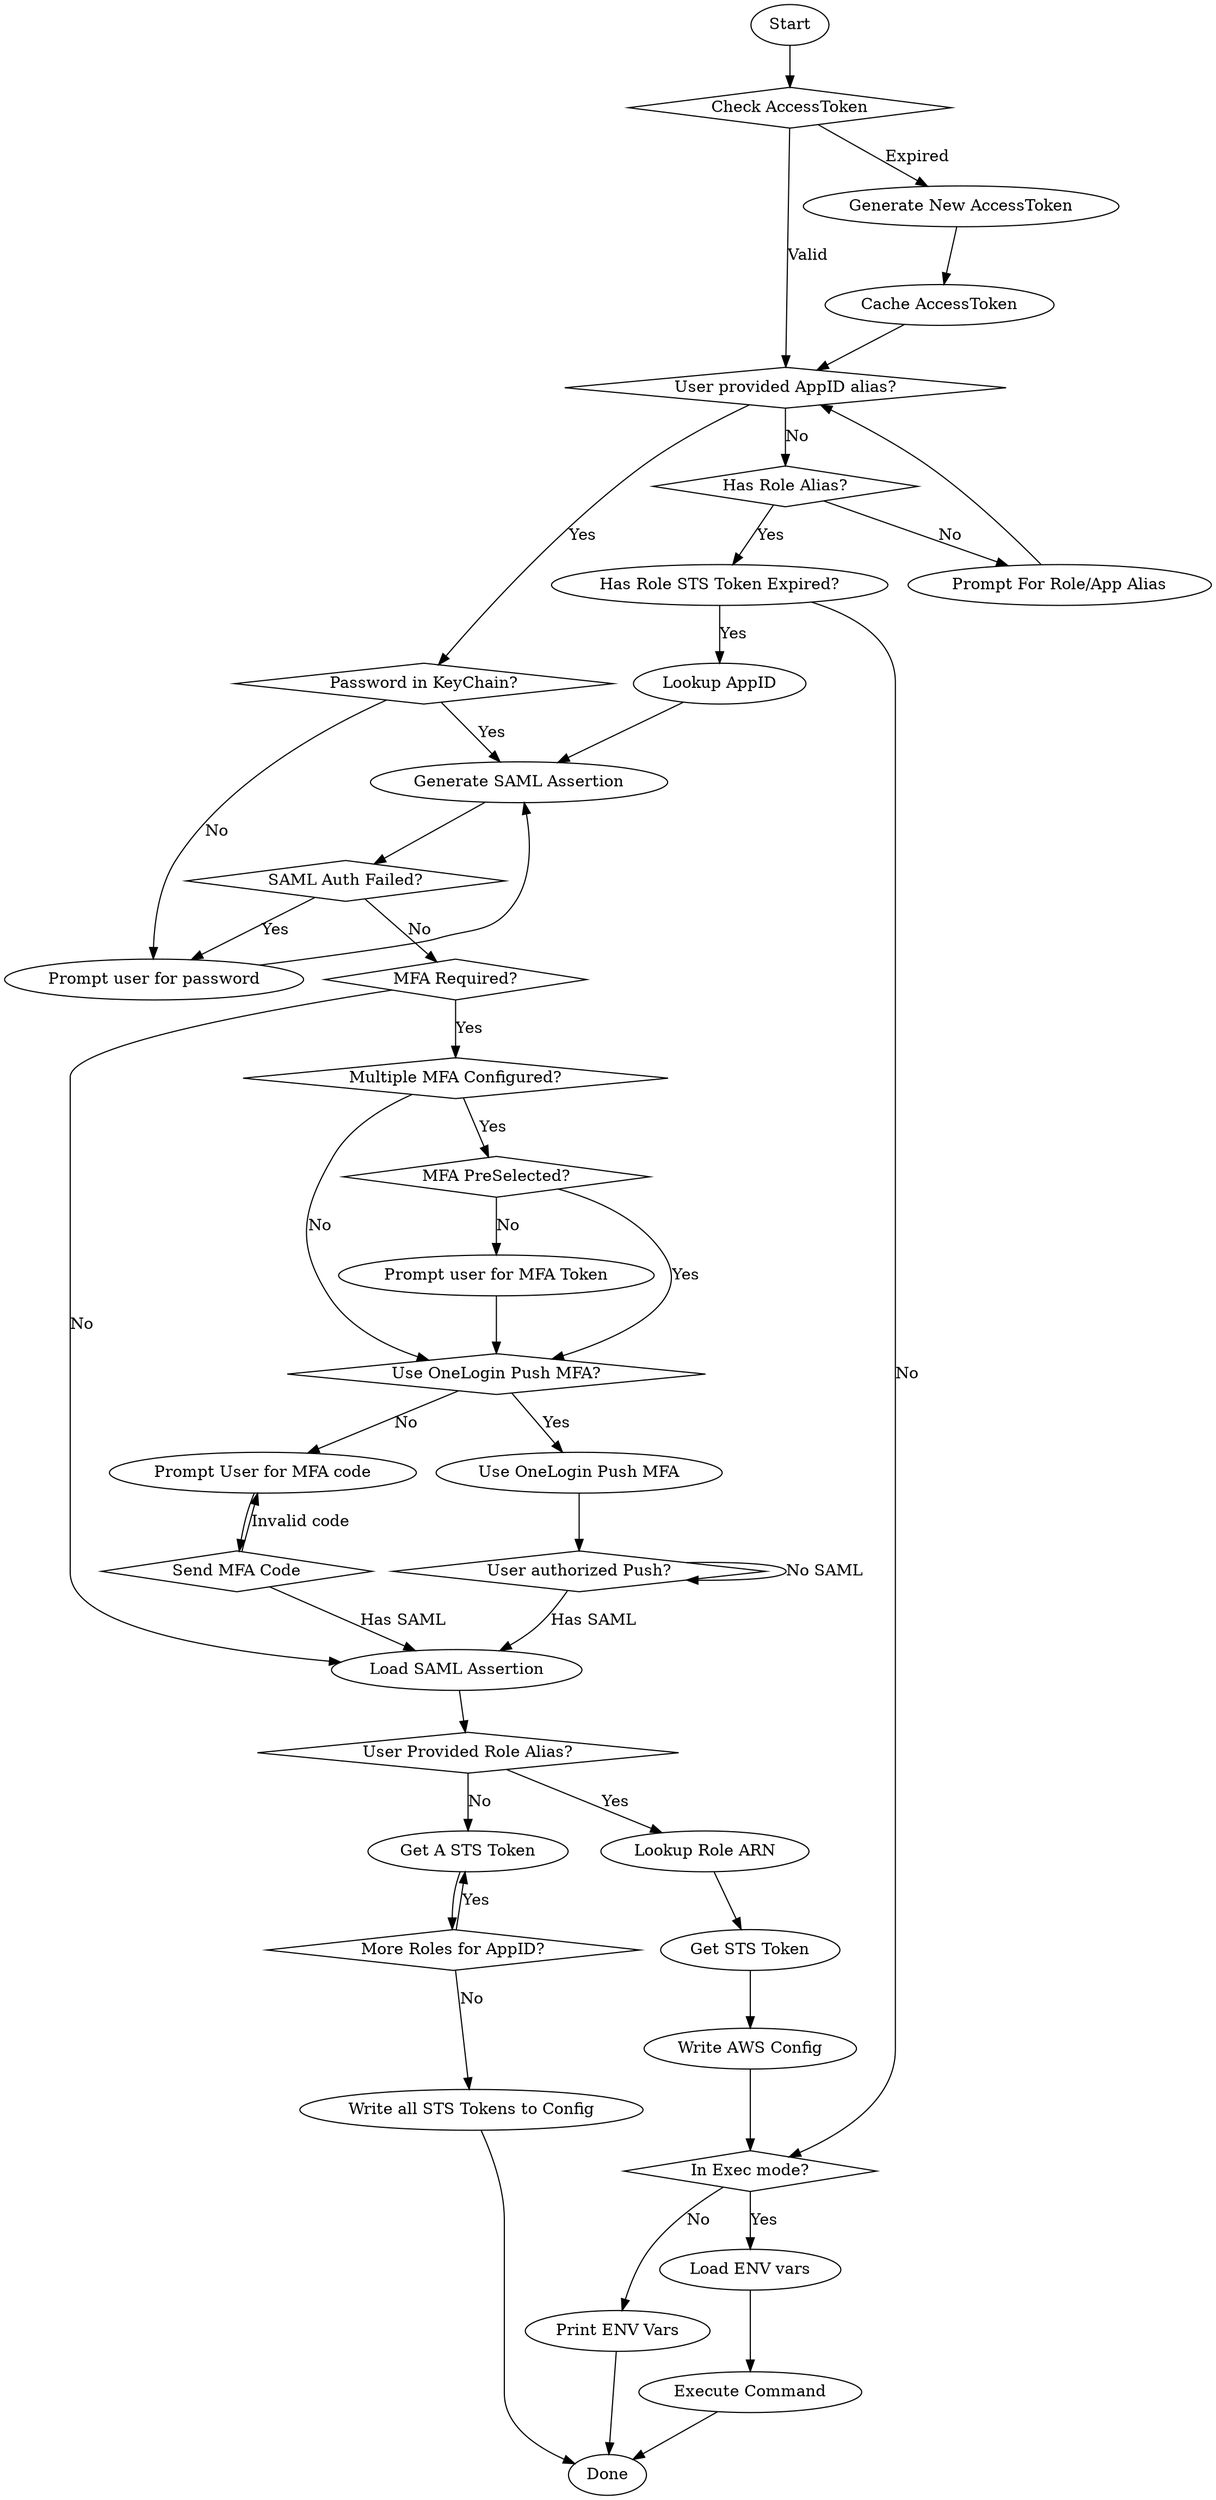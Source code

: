 digraph g {
    Start -> AT_Check 
    AT_Check [label="Check AccessToken" shape=diamond]
    AT_Check -> OAuth2 [label="Expired"]
    OAuth2 [label="Generate New AccessToken"]
    AT_Check -> Have_AppAlias [label="Valid"]
    OAuth2 -> CacheOAuth2
    CacheOAuth2 [label="Cache AccessToken"]
    CacheOAuth2 -> Have_AppAlias 
    Have_AppAlias [label="User provided AppID alias?" shape=diamond]
    Have_AppAlias -> Have_RoleAlias [label="No"]
    Have_AppAlias -> Has_Pass [label="Yes"]
    Has_Pass [label="Password in KeyChain?" shape=diamond]
    Has_Pass -> SAML_Assert [label="Yes"]
    Has_Pass -> Prompt_Pass [label="No"]
    Prompt_Pass -> SAML_Assert
    Prompt_Pass [label="Prompt user for password"]

    SAML_Assert -> SAML_Auth_Failed
    SAML_Assert [label="Generate SAML Assertion"]
    SAML_Auth_Failed [label="SAML Auth Failed?" shape=diamond]
    SAML_Auth_Failed -> Prompt_Pass [label="Yes"]
    SAML_Auth_Failed -> MFA_Required [label="No"]

    MFA_Required [label="MFA Required?" shape=diamond]
    MFA_Required -> Multiple_MFA [label="Yes"]
    MFA_Required -> GET_SAML_Assertion [label="No"]

    Multiple_MFA [label="Multiple MFA Configured?" shape=diamond]
    Multiple_MFA -> MFA_Push [label="No"]
    Multiple_MFA -> MFA_Preselect [label="Yes"]

    MFA_Preselect [label="MFA PreSelected?" shape=diamond]
    MFA_Preselect -> MFA_Push [label="Yes"]
    MFA_Preselect -> Choose_MFA [label="No"]

    MFA_Push [label="Use OneLogin Push MFA?" shape=diamond]
    MFA_Push -> Push_MFA [label="Yes"]
    MFA_Push -> Prompt_MFA [label="No"]

    Choose_MFA [label="Prompt user for MFA Token"]
    Choose_MFA -> MFA_Push

    Prompt_MFA -> Send_MFA
    Prompt_MFA [label="Prompt User for MFA code"]

    Send_MFA -> GET_SAML_Assertion [label="Has SAML"]
    Send_MFA [label="Send MFA Code" shape=diamond]
    Send_MFA -> Prompt_MFA [label="Invalid code"]

    Push_MFA -> Poll_MFA
    Push_MFA [label="Use OneLogin Push MFA"]

    Poll_MFA -> Poll_MFA [label="No SAML"]
    Poll_MFA -> GET_SAML_Assertion [label="Has SAML"]
    Poll_MFA [label="User authorized Push?" shape=diamond]

    Have_RoleAlias [label="Has Role Alias?" shape=diamond]
    Have_RoleAlias -> Role_Expired [label="Yes"]
    Role_Expired [label="Has Role STS Token Expired?"]
    Role_Expired -> Check_EXEC [label="No"]
    Role_Expired -> Lookup_AppId [label="Yes"]

    Lookup_AppId [label="Lookup AppID"]
    Lookup_AppId -> SAML_Assert
    Have_RoleAlias -> Prompt [label="No"]
    Prompt [label="Prompt For Role/App Alias"]
    Prompt -> Have_AppAlias

    GET_SAML_Assertion [label="Load SAML Assertion"]
    GET_SAML_Assertion -> One_Role
    One_Role [label="User Provided Role Alias?" shape=diamond]
    One_Role -> Lookup_RoleARN [label="Yes"]
    Lookup_RoleARN [label="Lookup Role ARN"]
    Lookup_RoleARN -> Get_STSToken
    Get_STSToken [label="Get STS Token"]
    Get_STSToken -> Write_One_CFG

    One_Role -> Get_One_STSSToken [label="No"]
    Get_One_STSSToken [label="Get A STS Token"]
    Get_One_STSSToken -> More_STS
    More_STS [label="More Roles for AppID?" shape=diamond]
    More_STS -> Get_One_STSSToken [label="Yes"]
    More_STS -> Write_All_Cfgs [label="No"]
    Write_All_Cfgs [label="Write all STS Tokens to Config"]
    Write_All_Cfgs -> End
    

    Write_One_CFG [label="Write AWS Config"]
    Write_One_CFG -> Check_EXEC

    Check_EXEC [label="In Exec mode?" shape=diamond]
    Check_EXEC -> Load_ENV [label="Yes"]
    Load_ENV [label="Load ENV vars"]
    Load_ENV -> Exec 
    Exec [label="Execute Command"]
    Exec -> End
    
    Check_EXEC -> Print_Env [label="No"]
    Print_Env [label="Print ENV Vars"]
    Print_Env -> End

    End [label="Done"]
}

